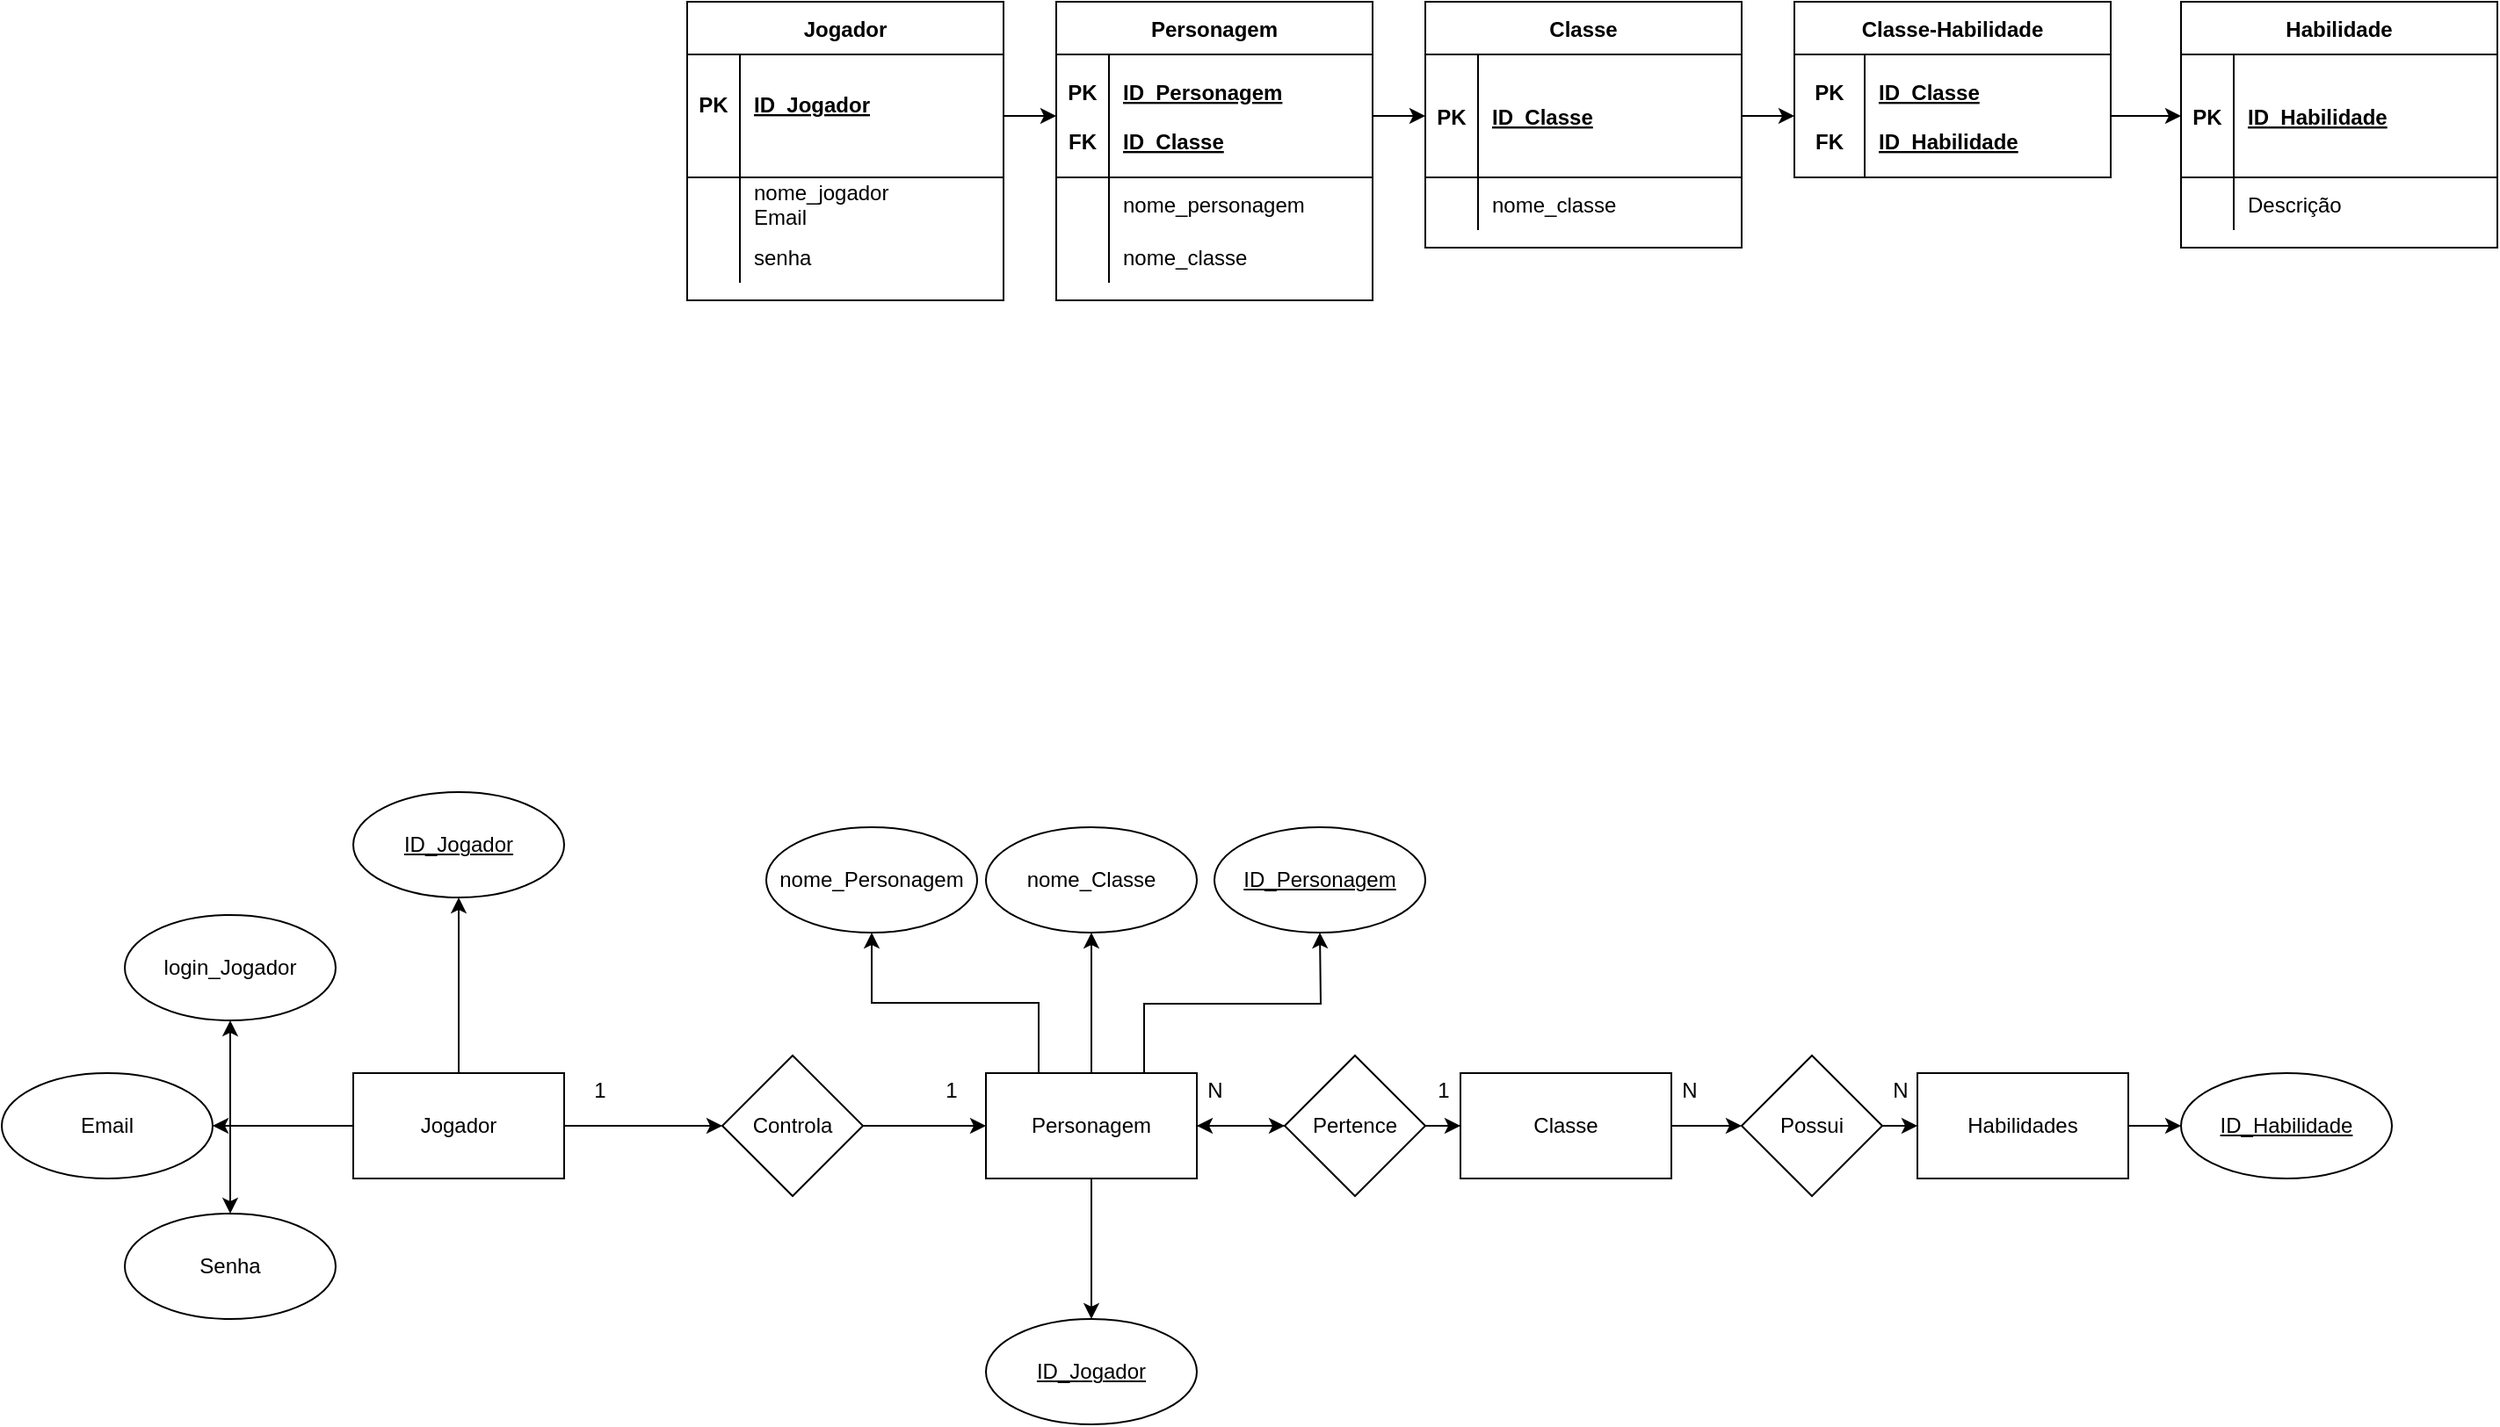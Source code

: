 <mxfile version="18.1.2" type="github">
  <diagram id="R2lEEEUBdFMjLlhIrx00" name="Page-1">
    <mxGraphModel dx="2512" dy="762" grid="1" gridSize="10" guides="1" tooltips="1" connect="1" arrows="1" fold="1" page="1" pageScale="1" pageWidth="850" pageHeight="1100" math="0" shadow="0" extFonts="Permanent Marker^https://fonts.googleapis.com/css?family=Permanent+Marker">
      <root>
        <mxCell id="0" />
        <mxCell id="1" parent="0" />
        <mxCell id="bInewbM1cch98FMkwYiV-30" value="Jogador" style="shape=table;startSize=30;container=1;collapsible=1;childLayout=tableLayout;fixedRows=1;rowLines=0;fontStyle=1;align=center;resizeLast=1;" parent="1" vertex="1">
          <mxGeometry x="-190" y="70" width="180" height="170" as="geometry" />
        </mxCell>
        <mxCell id="bInewbM1cch98FMkwYiV-31" value="" style="shape=tableRow;horizontal=0;startSize=0;swimlaneHead=0;swimlaneBody=0;fillColor=none;collapsible=0;dropTarget=0;points=[[0,0.5],[1,0.5]];portConstraint=eastwest;top=0;left=0;right=0;bottom=1;" parent="bInewbM1cch98FMkwYiV-30" vertex="1">
          <mxGeometry y="30" width="180" height="70" as="geometry" />
        </mxCell>
        <mxCell id="bInewbM1cch98FMkwYiV-32" value="PK&#xa;" style="shape=partialRectangle;connectable=0;fillColor=none;top=0;left=0;bottom=0;right=0;fontStyle=1;overflow=hidden;startSize=30;" parent="bInewbM1cch98FMkwYiV-31" vertex="1">
          <mxGeometry width="30" height="70" as="geometry">
            <mxRectangle width="30" height="70" as="alternateBounds" />
          </mxGeometry>
        </mxCell>
        <mxCell id="bInewbM1cch98FMkwYiV-33" value="ID_Jogador&#xa;" style="shape=partialRectangle;connectable=0;fillColor=none;top=0;left=0;bottom=0;right=0;align=left;spacingLeft=6;fontStyle=5;overflow=hidden;startSize=30;" parent="bInewbM1cch98FMkwYiV-31" vertex="1">
          <mxGeometry x="30" width="150" height="70" as="geometry">
            <mxRectangle width="150" height="70" as="alternateBounds" />
          </mxGeometry>
        </mxCell>
        <mxCell id="bInewbM1cch98FMkwYiV-34" value="" style="shape=tableRow;horizontal=0;startSize=0;swimlaneHead=0;swimlaneBody=0;fillColor=none;collapsible=0;dropTarget=0;points=[[0,0.5],[1,0.5]];portConstraint=eastwest;top=0;left=0;right=0;bottom=0;" parent="bInewbM1cch98FMkwYiV-30" vertex="1">
          <mxGeometry y="100" width="180" height="30" as="geometry" />
        </mxCell>
        <mxCell id="bInewbM1cch98FMkwYiV-35" value="" style="shape=partialRectangle;connectable=0;fillColor=none;top=0;left=0;bottom=0;right=0;editable=1;overflow=hidden;startSize=30;" parent="bInewbM1cch98FMkwYiV-34" vertex="1">
          <mxGeometry width="30" height="30" as="geometry">
            <mxRectangle width="30" height="30" as="alternateBounds" />
          </mxGeometry>
        </mxCell>
        <mxCell id="bInewbM1cch98FMkwYiV-36" value="nome_jogador&#xa;Email" style="shape=partialRectangle;connectable=0;fillColor=none;top=0;left=0;bottom=0;right=0;align=left;spacingLeft=6;overflow=hidden;startSize=30;" parent="bInewbM1cch98FMkwYiV-34" vertex="1">
          <mxGeometry x="30" width="150" height="30" as="geometry">
            <mxRectangle width="150" height="30" as="alternateBounds" />
          </mxGeometry>
        </mxCell>
        <mxCell id="bInewbM1cch98FMkwYiV-37" value="" style="shape=tableRow;horizontal=0;startSize=0;swimlaneHead=0;swimlaneBody=0;fillColor=none;collapsible=0;dropTarget=0;points=[[0,0.5],[1,0.5]];portConstraint=eastwest;top=0;left=0;right=0;bottom=0;" parent="bInewbM1cch98FMkwYiV-30" vertex="1">
          <mxGeometry y="130" width="180" height="30" as="geometry" />
        </mxCell>
        <mxCell id="bInewbM1cch98FMkwYiV-38" value="" style="shape=partialRectangle;connectable=0;fillColor=none;top=0;left=0;bottom=0;right=0;editable=1;overflow=hidden;startSize=30;" parent="bInewbM1cch98FMkwYiV-37" vertex="1">
          <mxGeometry width="30" height="30" as="geometry">
            <mxRectangle width="30" height="30" as="alternateBounds" />
          </mxGeometry>
        </mxCell>
        <mxCell id="bInewbM1cch98FMkwYiV-39" value="senha" style="shape=partialRectangle;connectable=0;fillColor=none;top=0;left=0;bottom=0;right=0;align=left;spacingLeft=6;overflow=hidden;startSize=30;" parent="bInewbM1cch98FMkwYiV-37" vertex="1">
          <mxGeometry x="30" width="150" height="30" as="geometry">
            <mxRectangle width="150" height="30" as="alternateBounds" />
          </mxGeometry>
        </mxCell>
        <mxCell id="bInewbM1cch98FMkwYiV-43" value="Personagem" style="shape=table;startSize=30;container=1;collapsible=1;childLayout=tableLayout;fixedRows=1;rowLines=0;fontStyle=1;align=center;resizeLast=1;" parent="1" vertex="1">
          <mxGeometry x="20" y="70" width="180" height="170" as="geometry" />
        </mxCell>
        <mxCell id="bInewbM1cch98FMkwYiV-44" value="" style="shape=tableRow;horizontal=0;startSize=0;swimlaneHead=0;swimlaneBody=0;fillColor=none;collapsible=0;dropTarget=0;points=[[0,0.5],[1,0.5]];portConstraint=eastwest;top=0;left=0;right=0;bottom=1;" parent="bInewbM1cch98FMkwYiV-43" vertex="1">
          <mxGeometry y="30" width="180" height="70" as="geometry" />
        </mxCell>
        <mxCell id="bInewbM1cch98FMkwYiV-45" value="PK&#xa;&#xa;FK" style="shape=partialRectangle;connectable=0;fillColor=none;top=0;left=0;bottom=0;right=0;fontStyle=1;overflow=hidden;startSize=30;" parent="bInewbM1cch98FMkwYiV-44" vertex="1">
          <mxGeometry width="30" height="70" as="geometry">
            <mxRectangle width="30" height="70" as="alternateBounds" />
          </mxGeometry>
        </mxCell>
        <mxCell id="bInewbM1cch98FMkwYiV-46" value="ID_Personagem&#xa;&#xa;ID_Classe" style="shape=partialRectangle;connectable=0;fillColor=none;top=0;left=0;bottom=0;right=0;align=left;spacingLeft=6;fontStyle=5;overflow=hidden;startSize=30;" parent="bInewbM1cch98FMkwYiV-44" vertex="1">
          <mxGeometry x="30" width="150" height="70" as="geometry">
            <mxRectangle width="150" height="70" as="alternateBounds" />
          </mxGeometry>
        </mxCell>
        <mxCell id="bInewbM1cch98FMkwYiV-47" value="" style="shape=tableRow;horizontal=0;startSize=0;swimlaneHead=0;swimlaneBody=0;fillColor=none;collapsible=0;dropTarget=0;points=[[0,0.5],[1,0.5]];portConstraint=eastwest;top=0;left=0;right=0;bottom=0;" parent="bInewbM1cch98FMkwYiV-43" vertex="1">
          <mxGeometry y="100" width="180" height="30" as="geometry" />
        </mxCell>
        <mxCell id="bInewbM1cch98FMkwYiV-48" value="" style="shape=partialRectangle;connectable=0;fillColor=none;top=0;left=0;bottom=0;right=0;editable=1;overflow=hidden;startSize=30;" parent="bInewbM1cch98FMkwYiV-47" vertex="1">
          <mxGeometry width="30" height="30" as="geometry">
            <mxRectangle width="30" height="30" as="alternateBounds" />
          </mxGeometry>
        </mxCell>
        <mxCell id="bInewbM1cch98FMkwYiV-49" value="nome_personagem" style="shape=partialRectangle;connectable=0;fillColor=none;top=0;left=0;bottom=0;right=0;align=left;spacingLeft=6;overflow=hidden;startSize=30;" parent="bInewbM1cch98FMkwYiV-47" vertex="1">
          <mxGeometry x="30" width="150" height="30" as="geometry">
            <mxRectangle width="150" height="30" as="alternateBounds" />
          </mxGeometry>
        </mxCell>
        <mxCell id="bInewbM1cch98FMkwYiV-50" value="" style="shape=tableRow;horizontal=0;startSize=0;swimlaneHead=0;swimlaneBody=0;fillColor=none;collapsible=0;dropTarget=0;points=[[0,0.5],[1,0.5]];portConstraint=eastwest;top=0;left=0;right=0;bottom=0;" parent="bInewbM1cch98FMkwYiV-43" vertex="1">
          <mxGeometry y="130" width="180" height="30" as="geometry" />
        </mxCell>
        <mxCell id="bInewbM1cch98FMkwYiV-51" value="" style="shape=partialRectangle;connectable=0;fillColor=none;top=0;left=0;bottom=0;right=0;editable=1;overflow=hidden;startSize=30;" parent="bInewbM1cch98FMkwYiV-50" vertex="1">
          <mxGeometry width="30" height="30" as="geometry">
            <mxRectangle width="30" height="30" as="alternateBounds" />
          </mxGeometry>
        </mxCell>
        <mxCell id="bInewbM1cch98FMkwYiV-52" value="nome_classe" style="shape=partialRectangle;connectable=0;fillColor=none;top=0;left=0;bottom=0;right=0;align=left;spacingLeft=6;overflow=hidden;startSize=30;" parent="bInewbM1cch98FMkwYiV-50" vertex="1">
          <mxGeometry x="30" width="150" height="30" as="geometry">
            <mxRectangle width="150" height="30" as="alternateBounds" />
          </mxGeometry>
        </mxCell>
        <mxCell id="bInewbM1cch98FMkwYiV-53" value="Classe" style="shape=table;startSize=30;container=1;collapsible=1;childLayout=tableLayout;fixedRows=1;rowLines=0;fontStyle=1;align=center;resizeLast=1;" parent="1" vertex="1">
          <mxGeometry x="230" y="70" width="180" height="140" as="geometry" />
        </mxCell>
        <mxCell id="bInewbM1cch98FMkwYiV-54" value="" style="shape=tableRow;horizontal=0;startSize=0;swimlaneHead=0;swimlaneBody=0;fillColor=none;collapsible=0;dropTarget=0;points=[[0,0.5],[1,0.5]];portConstraint=eastwest;top=0;left=0;right=0;bottom=1;" parent="bInewbM1cch98FMkwYiV-53" vertex="1">
          <mxGeometry y="30" width="180" height="70" as="geometry" />
        </mxCell>
        <mxCell id="bInewbM1cch98FMkwYiV-55" value="PK" style="shape=partialRectangle;connectable=0;fillColor=none;top=0;left=0;bottom=0;right=0;fontStyle=1;overflow=hidden;startSize=30;" parent="bInewbM1cch98FMkwYiV-54" vertex="1">
          <mxGeometry width="30" height="70" as="geometry">
            <mxRectangle width="30" height="70" as="alternateBounds" />
          </mxGeometry>
        </mxCell>
        <mxCell id="bInewbM1cch98FMkwYiV-56" value="ID_Classe" style="shape=partialRectangle;connectable=0;fillColor=none;top=0;left=0;bottom=0;right=0;align=left;spacingLeft=6;fontStyle=5;overflow=hidden;startSize=30;" parent="bInewbM1cch98FMkwYiV-54" vertex="1">
          <mxGeometry x="30" width="150" height="70" as="geometry">
            <mxRectangle width="150" height="70" as="alternateBounds" />
          </mxGeometry>
        </mxCell>
        <mxCell id="bInewbM1cch98FMkwYiV-57" value="" style="shape=tableRow;horizontal=0;startSize=0;swimlaneHead=0;swimlaneBody=0;fillColor=none;collapsible=0;dropTarget=0;points=[[0,0.5],[1,0.5]];portConstraint=eastwest;top=0;left=0;right=0;bottom=0;" parent="bInewbM1cch98FMkwYiV-53" vertex="1">
          <mxGeometry y="100" width="180" height="30" as="geometry" />
        </mxCell>
        <mxCell id="bInewbM1cch98FMkwYiV-58" value="" style="shape=partialRectangle;connectable=0;fillColor=none;top=0;left=0;bottom=0;right=0;editable=1;overflow=hidden;startSize=30;" parent="bInewbM1cch98FMkwYiV-57" vertex="1">
          <mxGeometry width="30" height="30" as="geometry">
            <mxRectangle width="30" height="30" as="alternateBounds" />
          </mxGeometry>
        </mxCell>
        <mxCell id="bInewbM1cch98FMkwYiV-59" value="nome_classe" style="shape=partialRectangle;connectable=0;fillColor=none;top=0;left=0;bottom=0;right=0;align=left;spacingLeft=6;overflow=hidden;startSize=30;" parent="bInewbM1cch98FMkwYiV-57" vertex="1">
          <mxGeometry x="30" width="150" height="30" as="geometry">
            <mxRectangle width="150" height="30" as="alternateBounds" />
          </mxGeometry>
        </mxCell>
        <mxCell id="bInewbM1cch98FMkwYiV-64" value="Classe-Habilidade" style="shape=table;startSize=30;container=1;collapsible=1;childLayout=tableLayout;fixedRows=1;rowLines=0;fontStyle=1;align=center;resizeLast=1;" parent="1" vertex="1">
          <mxGeometry x="440" y="70" width="180" height="100" as="geometry" />
        </mxCell>
        <mxCell id="bInewbM1cch98FMkwYiV-65" value="" style="shape=tableRow;horizontal=0;startSize=0;swimlaneHead=0;swimlaneBody=0;fillColor=none;collapsible=0;dropTarget=0;points=[[0,0.5],[1,0.5]];portConstraint=eastwest;top=0;left=0;right=0;bottom=1;" parent="bInewbM1cch98FMkwYiV-64" vertex="1">
          <mxGeometry y="30" width="180" height="70" as="geometry" />
        </mxCell>
        <mxCell id="bInewbM1cch98FMkwYiV-66" value="PK&#xa;&#xa;FK" style="shape=partialRectangle;connectable=0;fillColor=none;top=0;left=0;bottom=0;right=0;fontStyle=1;overflow=hidden;startSize=30;" parent="bInewbM1cch98FMkwYiV-65" vertex="1">
          <mxGeometry width="40" height="70" as="geometry">
            <mxRectangle width="40" height="70" as="alternateBounds" />
          </mxGeometry>
        </mxCell>
        <mxCell id="bInewbM1cch98FMkwYiV-67" value="ID_Classe&#xa;&#xa;ID_Habilidade" style="shape=partialRectangle;connectable=0;fillColor=none;top=0;left=0;bottom=0;right=0;align=left;spacingLeft=6;fontStyle=5;overflow=hidden;startSize=30;" parent="bInewbM1cch98FMkwYiV-65" vertex="1">
          <mxGeometry x="40" width="140" height="70" as="geometry">
            <mxRectangle width="140" height="70" as="alternateBounds" />
          </mxGeometry>
        </mxCell>
        <mxCell id="bInewbM1cch98FMkwYiV-71" value="Habilidade" style="shape=table;startSize=30;container=1;collapsible=1;childLayout=tableLayout;fixedRows=1;rowLines=0;fontStyle=1;align=center;resizeLast=1;" parent="1" vertex="1">
          <mxGeometry x="660" y="70" width="180" height="140" as="geometry" />
        </mxCell>
        <mxCell id="bInewbM1cch98FMkwYiV-72" value="" style="shape=tableRow;horizontal=0;startSize=0;swimlaneHead=0;swimlaneBody=0;fillColor=none;collapsible=0;dropTarget=0;points=[[0,0.5],[1,0.5]];portConstraint=eastwest;top=0;left=0;right=0;bottom=1;" parent="bInewbM1cch98FMkwYiV-71" vertex="1">
          <mxGeometry y="30" width="180" height="70" as="geometry" />
        </mxCell>
        <mxCell id="bInewbM1cch98FMkwYiV-73" value="PK" style="shape=partialRectangle;connectable=0;fillColor=none;top=0;left=0;bottom=0;right=0;fontStyle=1;overflow=hidden;startSize=30;" parent="bInewbM1cch98FMkwYiV-72" vertex="1">
          <mxGeometry width="30" height="70" as="geometry">
            <mxRectangle width="30" height="70" as="alternateBounds" />
          </mxGeometry>
        </mxCell>
        <mxCell id="bInewbM1cch98FMkwYiV-74" value="ID_Habilidade" style="shape=partialRectangle;connectable=0;fillColor=none;top=0;left=0;bottom=0;right=0;align=left;spacingLeft=6;fontStyle=5;overflow=hidden;startSize=30;" parent="bInewbM1cch98FMkwYiV-72" vertex="1">
          <mxGeometry x="30" width="150" height="70" as="geometry">
            <mxRectangle width="150" height="70" as="alternateBounds" />
          </mxGeometry>
        </mxCell>
        <mxCell id="bInewbM1cch98FMkwYiV-75" value="" style="shape=tableRow;horizontal=0;startSize=0;swimlaneHead=0;swimlaneBody=0;fillColor=none;collapsible=0;dropTarget=0;points=[[0,0.5],[1,0.5]];portConstraint=eastwest;top=0;left=0;right=0;bottom=0;" parent="bInewbM1cch98FMkwYiV-71" vertex="1">
          <mxGeometry y="100" width="180" height="30" as="geometry" />
        </mxCell>
        <mxCell id="bInewbM1cch98FMkwYiV-76" value="" style="shape=partialRectangle;connectable=0;fillColor=none;top=0;left=0;bottom=0;right=0;editable=1;overflow=hidden;startSize=30;" parent="bInewbM1cch98FMkwYiV-75" vertex="1">
          <mxGeometry width="30" height="30" as="geometry">
            <mxRectangle width="30" height="30" as="alternateBounds" />
          </mxGeometry>
        </mxCell>
        <mxCell id="bInewbM1cch98FMkwYiV-77" value="Descrição" style="shape=partialRectangle;connectable=0;fillColor=none;top=0;left=0;bottom=0;right=0;align=left;spacingLeft=6;overflow=hidden;startSize=30;" parent="bInewbM1cch98FMkwYiV-75" vertex="1">
          <mxGeometry x="30" width="150" height="30" as="geometry">
            <mxRectangle width="150" height="30" as="alternateBounds" />
          </mxGeometry>
        </mxCell>
        <mxCell id="bInewbM1cch98FMkwYiV-80" value="" style="edgeStyle=orthogonalEdgeStyle;rounded=0;orthogonalLoop=1;jettySize=auto;html=1;startSize=30;" parent="1" source="bInewbM1cch98FMkwYiV-78" target="bInewbM1cch98FMkwYiV-79" edge="1">
          <mxGeometry relative="1" as="geometry" />
        </mxCell>
        <mxCell id="bInewbM1cch98FMkwYiV-105" value="" style="edgeStyle=orthogonalEdgeStyle;rounded=0;orthogonalLoop=1;jettySize=auto;html=1;startSize=30;" parent="1" source="bInewbM1cch98FMkwYiV-78" edge="1">
          <mxGeometry relative="1" as="geometry">
            <mxPoint x="-320" y="580" as="targetPoint" />
          </mxGeometry>
        </mxCell>
        <mxCell id="bInewbM1cch98FMkwYiV-107" value="" style="edgeStyle=orthogonalEdgeStyle;rounded=0;orthogonalLoop=1;jettySize=auto;html=1;startSize=30;" parent="1" source="bInewbM1cch98FMkwYiV-78" target="bInewbM1cch98FMkwYiV-106" edge="1">
          <mxGeometry relative="1" as="geometry" />
        </mxCell>
        <mxCell id="bInewbM1cch98FMkwYiV-109" value="" style="edgeStyle=orthogonalEdgeStyle;rounded=0;orthogonalLoop=1;jettySize=auto;html=1;startSize=30;entryX=0.5;entryY=0;entryDx=0;entryDy=0;" parent="1" source="bInewbM1cch98FMkwYiV-78" edge="1" target="bInewbM1cch98FMkwYiV-108">
          <mxGeometry relative="1" as="geometry">
            <mxPoint x="-520" y="760" as="targetPoint" />
            <Array as="points">
              <mxPoint x="-450" y="710" />
            </Array>
          </mxGeometry>
        </mxCell>
        <mxCell id="9GxdWcXm-hvdmlet1FrT-5" value="" style="edgeStyle=orthogonalEdgeStyle;rounded=0;orthogonalLoop=1;jettySize=auto;html=1;" edge="1" parent="1" source="bInewbM1cch98FMkwYiV-78" target="9GxdWcXm-hvdmlet1FrT-4">
          <mxGeometry relative="1" as="geometry" />
        </mxCell>
        <mxCell id="bInewbM1cch98FMkwYiV-78" value="Jogador" style="rounded=0;whiteSpace=wrap;html=1;startSize=30;" parent="1" vertex="1">
          <mxGeometry x="-380" y="680" width="120" height="60" as="geometry" />
        </mxCell>
        <mxCell id="bInewbM1cch98FMkwYiV-82" value="" style="edgeStyle=orthogonalEdgeStyle;rounded=0;orthogonalLoop=1;jettySize=auto;html=1;startSize=30;" parent="1" source="bInewbM1cch98FMkwYiV-79" target="bInewbM1cch98FMkwYiV-81" edge="1">
          <mxGeometry relative="1" as="geometry" />
        </mxCell>
        <mxCell id="bInewbM1cch98FMkwYiV-79" value="Controla" style="rhombus;whiteSpace=wrap;html=1;rounded=0;startSize=30;" parent="1" vertex="1">
          <mxGeometry x="-170" y="670" width="80" height="80" as="geometry" />
        </mxCell>
        <mxCell id="bInewbM1cch98FMkwYiV-84" value="" style="edgeStyle=orthogonalEdgeStyle;rounded=0;orthogonalLoop=1;jettySize=auto;html=1;startSize=30;" parent="1" source="bInewbM1cch98FMkwYiV-81" target="bInewbM1cch98FMkwYiV-83" edge="1">
          <mxGeometry relative="1" as="geometry" />
        </mxCell>
        <mxCell id="fRAz0vtn3qW94toV27Mp-5" value="" style="edgeStyle=orthogonalEdgeStyle;rounded=0;orthogonalLoop=1;jettySize=auto;html=1;" parent="1" source="bInewbM1cch98FMkwYiV-81" target="fRAz0vtn3qW94toV27Mp-4" edge="1">
          <mxGeometry relative="1" as="geometry" />
        </mxCell>
        <mxCell id="fRAz0vtn3qW94toV27Mp-6" style="edgeStyle=orthogonalEdgeStyle;rounded=0;orthogonalLoop=1;jettySize=auto;html=1;exitX=0.25;exitY=0;exitDx=0;exitDy=0;entryX=0.5;entryY=1;entryDx=0;entryDy=0;" parent="1" source="bInewbM1cch98FMkwYiV-81" target="fRAz0vtn3qW94toV27Mp-2" edge="1">
          <mxGeometry relative="1" as="geometry" />
        </mxCell>
        <mxCell id="fRAz0vtn3qW94toV27Mp-7" style="edgeStyle=orthogonalEdgeStyle;rounded=0;orthogonalLoop=1;jettySize=auto;html=1;exitX=0.75;exitY=0;exitDx=0;exitDy=0;entryX=0.5;entryY=1;entryDx=0;entryDy=0;" parent="1" source="bInewbM1cch98FMkwYiV-81" edge="1">
          <mxGeometry relative="1" as="geometry">
            <mxPoint x="170" y="600" as="targetPoint" />
          </mxGeometry>
        </mxCell>
        <mxCell id="9GxdWcXm-hvdmlet1FrT-2" value="" style="edgeStyle=orthogonalEdgeStyle;rounded=0;orthogonalLoop=1;jettySize=auto;html=1;" edge="1" parent="1" source="bInewbM1cch98FMkwYiV-81" target="9GxdWcXm-hvdmlet1FrT-1">
          <mxGeometry relative="1" as="geometry" />
        </mxCell>
        <mxCell id="bInewbM1cch98FMkwYiV-81" value="Personagem" style="whiteSpace=wrap;html=1;rounded=0;startSize=30;" parent="1" vertex="1">
          <mxGeometry x="-20" y="680" width="120" height="60" as="geometry" />
        </mxCell>
        <mxCell id="bInewbM1cch98FMkwYiV-86" value="" style="edgeStyle=orthogonalEdgeStyle;rounded=0;orthogonalLoop=1;jettySize=auto;html=1;startSize=30;" parent="1" source="bInewbM1cch98FMkwYiV-83" target="bInewbM1cch98FMkwYiV-85" edge="1">
          <mxGeometry relative="1" as="geometry" />
        </mxCell>
        <mxCell id="fRAz0vtn3qW94toV27Mp-8" value="" style="edgeStyle=orthogonalEdgeStyle;rounded=0;orthogonalLoop=1;jettySize=auto;html=1;" parent="1" source="bInewbM1cch98FMkwYiV-83" target="bInewbM1cch98FMkwYiV-81" edge="1">
          <mxGeometry relative="1" as="geometry" />
        </mxCell>
        <mxCell id="bInewbM1cch98FMkwYiV-83" value="Pertence" style="rhombus;whiteSpace=wrap;html=1;rounded=0;startSize=30;" parent="1" vertex="1">
          <mxGeometry x="150" y="670" width="80" height="80" as="geometry" />
        </mxCell>
        <mxCell id="bInewbM1cch98FMkwYiV-88" value="" style="edgeStyle=orthogonalEdgeStyle;rounded=0;orthogonalLoop=1;jettySize=auto;html=1;startSize=30;" parent="1" source="bInewbM1cch98FMkwYiV-85" edge="1">
          <mxGeometry relative="1" as="geometry">
            <mxPoint x="410" y="710" as="targetPoint" />
          </mxGeometry>
        </mxCell>
        <mxCell id="bInewbM1cch98FMkwYiV-85" value="Classe" style="whiteSpace=wrap;html=1;rounded=0;startSize=30;" parent="1" vertex="1">
          <mxGeometry x="250" y="680" width="120" height="60" as="geometry" />
        </mxCell>
        <mxCell id="fRAz0vtn3qW94toV27Mp-10" style="edgeStyle=orthogonalEdgeStyle;rounded=0;orthogonalLoop=1;jettySize=auto;html=1;exitX=1;exitY=0.5;exitDx=0;exitDy=0;entryX=0;entryY=0.5;entryDx=0;entryDy=0;" parent="1" source="bInewbM1cch98FMkwYiV-87" target="bInewbM1cch98FMkwYiV-89" edge="1">
          <mxGeometry relative="1" as="geometry" />
        </mxCell>
        <mxCell id="bInewbM1cch98FMkwYiV-87" value="Possui" style="rhombus;whiteSpace=wrap;html=1;rounded=0;startSize=30;" parent="1" vertex="1">
          <mxGeometry x="410" y="670" width="80" height="80" as="geometry" />
        </mxCell>
        <mxCell id="fRAz0vtn3qW94toV27Mp-11" style="edgeStyle=orthogonalEdgeStyle;rounded=0;orthogonalLoop=1;jettySize=auto;html=1;exitX=1;exitY=0.5;exitDx=0;exitDy=0;" parent="1" source="bInewbM1cch98FMkwYiV-89" target="bInewbM1cch98FMkwYiV-114" edge="1">
          <mxGeometry relative="1" as="geometry" />
        </mxCell>
        <mxCell id="bInewbM1cch98FMkwYiV-89" value="Habilidades" style="whiteSpace=wrap;html=1;rounded=0;startSize=30;" parent="1" vertex="1">
          <mxGeometry x="510" y="680" width="120" height="60" as="geometry" />
        </mxCell>
        <mxCell id="bInewbM1cch98FMkwYiV-91" value="N" style="text;html=1;align=center;verticalAlign=middle;resizable=0;points=[];autosize=1;strokeColor=none;fillColor=none;" parent="1" vertex="1">
          <mxGeometry x="370" y="680" width="20" height="20" as="geometry" />
        </mxCell>
        <mxCell id="bInewbM1cch98FMkwYiV-92" value="N" style="text;html=1;align=center;verticalAlign=middle;resizable=0;points=[];autosize=1;strokeColor=none;fillColor=none;" parent="1" vertex="1">
          <mxGeometry x="100" y="680" width="20" height="20" as="geometry" />
        </mxCell>
        <mxCell id="bInewbM1cch98FMkwYiV-93" value="N" style="text;html=1;align=center;verticalAlign=middle;resizable=0;points=[];autosize=1;strokeColor=none;fillColor=none;" parent="1" vertex="1">
          <mxGeometry x="490" y="680" width="20" height="20" as="geometry" />
        </mxCell>
        <mxCell id="bInewbM1cch98FMkwYiV-94" value="1" style="text;html=1;align=center;verticalAlign=middle;resizable=0;points=[];autosize=1;strokeColor=none;fillColor=none;" parent="1" vertex="1">
          <mxGeometry x="230" y="680" width="20" height="20" as="geometry" />
        </mxCell>
        <mxCell id="bInewbM1cch98FMkwYiV-95" value="1" style="text;html=1;align=center;verticalAlign=middle;resizable=0;points=[];autosize=1;strokeColor=none;fillColor=none;" parent="1" vertex="1">
          <mxGeometry x="-250" y="680" width="20" height="20" as="geometry" />
        </mxCell>
        <mxCell id="bInewbM1cch98FMkwYiV-96" value="1" style="text;html=1;align=center;verticalAlign=middle;resizable=0;points=[];autosize=1;strokeColor=none;fillColor=none;" parent="1" vertex="1">
          <mxGeometry x="-50" y="680" width="20" height="20" as="geometry" />
        </mxCell>
        <mxCell id="bInewbM1cch98FMkwYiV-98" style="edgeStyle=orthogonalEdgeStyle;rounded=0;orthogonalLoop=1;jettySize=auto;html=1;exitX=1;exitY=0.5;exitDx=0;exitDy=0;entryX=0;entryY=0.5;entryDx=0;entryDy=0;startSize=30;" parent="1" source="bInewbM1cch98FMkwYiV-31" target="bInewbM1cch98FMkwYiV-44" edge="1">
          <mxGeometry relative="1" as="geometry" />
        </mxCell>
        <mxCell id="bInewbM1cch98FMkwYiV-99" style="edgeStyle=orthogonalEdgeStyle;rounded=0;orthogonalLoop=1;jettySize=auto;html=1;exitX=1;exitY=0.5;exitDx=0;exitDy=0;entryX=0;entryY=0.5;entryDx=0;entryDy=0;startSize=30;" parent="1" source="bInewbM1cch98FMkwYiV-44" target="bInewbM1cch98FMkwYiV-54" edge="1">
          <mxGeometry relative="1" as="geometry" />
        </mxCell>
        <mxCell id="bInewbM1cch98FMkwYiV-104" value="&lt;u&gt;ID_Jogador&lt;/u&gt;" style="ellipse;whiteSpace=wrap;html=1;rounded=0;startSize=30;" parent="1" vertex="1">
          <mxGeometry x="-380" y="520" width="120" height="60" as="geometry" />
        </mxCell>
        <mxCell id="bInewbM1cch98FMkwYiV-106" value="login_Jogador" style="ellipse;whiteSpace=wrap;html=1;rounded=0;startSize=30;" parent="1" vertex="1">
          <mxGeometry x="-510" y="590" width="120" height="60" as="geometry" />
        </mxCell>
        <mxCell id="bInewbM1cch98FMkwYiV-108" value="Senha" style="ellipse;whiteSpace=wrap;html=1;rounded=0;startSize=30;" parent="1" vertex="1">
          <mxGeometry x="-510" y="760" width="120" height="60" as="geometry" />
        </mxCell>
        <mxCell id="bInewbM1cch98FMkwYiV-110" value="&lt;u&gt;ID_Personagem&lt;/u&gt;" style="ellipse;whiteSpace=wrap;html=1;rounded=0;startSize=30;" parent="1" vertex="1">
          <mxGeometry x="110" y="540" width="120" height="60" as="geometry" />
        </mxCell>
        <mxCell id="bInewbM1cch98FMkwYiV-114" value="&lt;u&gt;ID_Habilidade&lt;/u&gt;" style="ellipse;whiteSpace=wrap;html=1;rounded=0;startSize=30;" parent="1" vertex="1">
          <mxGeometry x="660" y="680" width="120" height="60" as="geometry" />
        </mxCell>
        <mxCell id="bInewbM1cch98FMkwYiV-119" style="edgeStyle=orthogonalEdgeStyle;rounded=0;orthogonalLoop=1;jettySize=auto;html=1;exitX=1;exitY=0.5;exitDx=0;exitDy=0;startSize=30;" parent="1" source="bInewbM1cch98FMkwYiV-65" target="bInewbM1cch98FMkwYiV-72" edge="1">
          <mxGeometry relative="1" as="geometry" />
        </mxCell>
        <mxCell id="bInewbM1cch98FMkwYiV-120" style="edgeStyle=orthogonalEdgeStyle;rounded=0;orthogonalLoop=1;jettySize=auto;html=1;exitX=1;exitY=0.5;exitDx=0;exitDy=0;startSize=30;" parent="1" source="bInewbM1cch98FMkwYiV-54" target="bInewbM1cch98FMkwYiV-65" edge="1">
          <mxGeometry relative="1" as="geometry" />
        </mxCell>
        <mxCell id="fRAz0vtn3qW94toV27Mp-2" value="nome_Personagem" style="ellipse;whiteSpace=wrap;html=1;rounded=0;startSize=30;" parent="1" vertex="1">
          <mxGeometry x="-145" y="540" width="120" height="60" as="geometry" />
        </mxCell>
        <mxCell id="fRAz0vtn3qW94toV27Mp-4" value="nome_Classe" style="ellipse;whiteSpace=wrap;html=1;rounded=0;startSize=30;" parent="1" vertex="1">
          <mxGeometry x="-20" y="540" width="120" height="60" as="geometry" />
        </mxCell>
        <mxCell id="9GxdWcXm-hvdmlet1FrT-1" value="&lt;u style=&quot;&quot;&gt;ID_Jogador&lt;/u&gt;" style="ellipse;whiteSpace=wrap;html=1;rounded=0;startSize=30;" vertex="1" parent="1">
          <mxGeometry x="-20" y="820" width="120" height="60" as="geometry" />
        </mxCell>
        <mxCell id="9GxdWcXm-hvdmlet1FrT-4" value="Email" style="ellipse;whiteSpace=wrap;html=1;rounded=0;startSize=30;" vertex="1" parent="1">
          <mxGeometry x="-580" y="680" width="120" height="60" as="geometry" />
        </mxCell>
      </root>
    </mxGraphModel>
  </diagram>
</mxfile>
